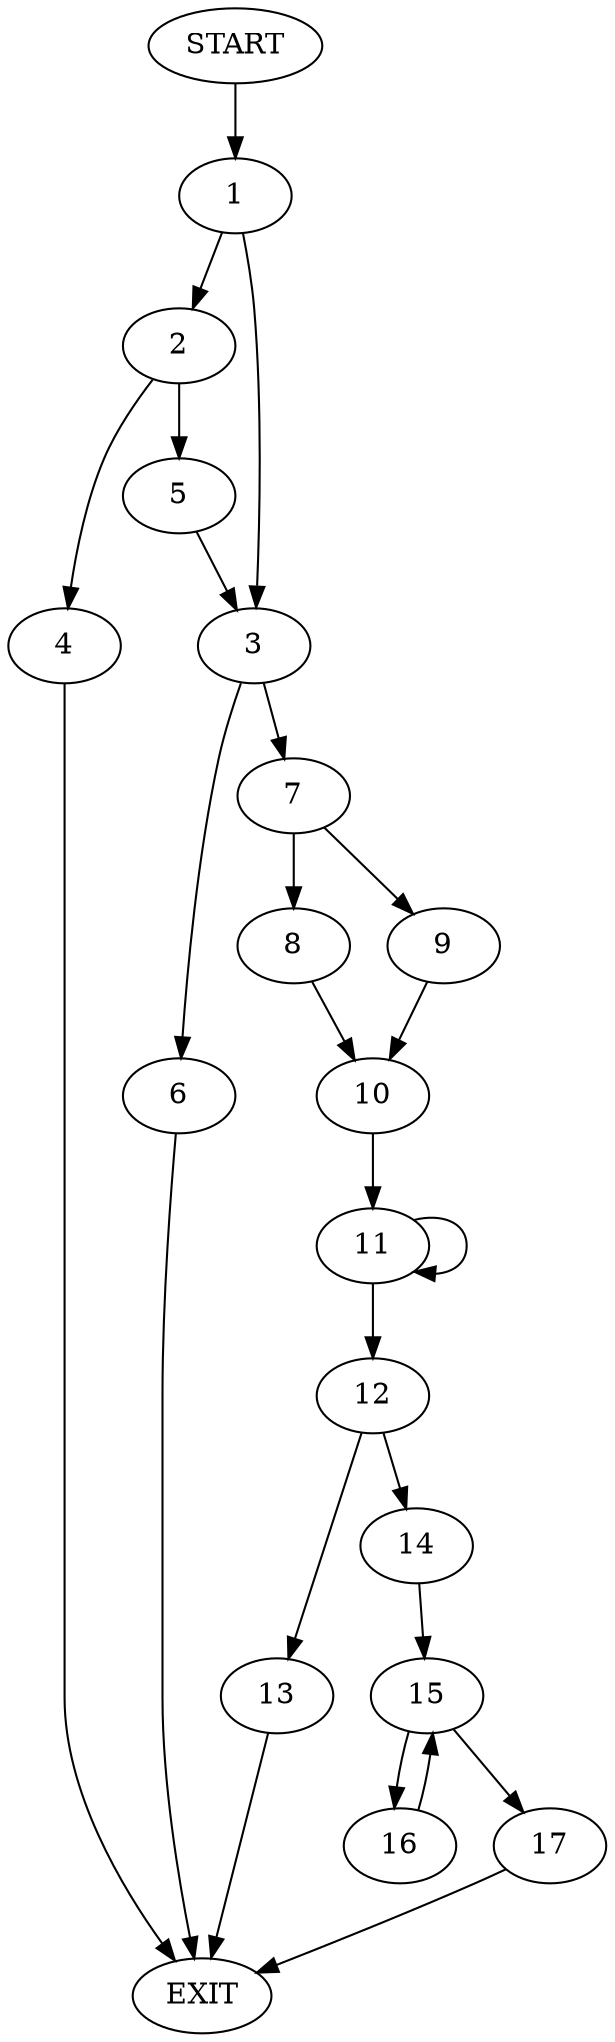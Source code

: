 digraph {
0 [label="START"]
18 [label="EXIT"]
0 -> 1
1 -> 2
1 -> 3
2 -> 4
2 -> 5
3 -> 6
3 -> 7
4 -> 18
5 -> 3
6 -> 18
7 -> 8
7 -> 9
9 -> 10
8 -> 10
10 -> 11
11 -> 12
11 -> 11
12 -> 13
12 -> 14
14 -> 15
13 -> 18
15 -> 16
15 -> 17
17 -> 18
16 -> 15
}

